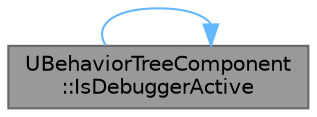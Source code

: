 digraph "UBehaviorTreeComponent::IsDebuggerActive"
{
 // INTERACTIVE_SVG=YES
 // LATEX_PDF_SIZE
  bgcolor="transparent";
  edge [fontname=Helvetica,fontsize=10,labelfontname=Helvetica,labelfontsize=10];
  node [fontname=Helvetica,fontsize=10,shape=box,height=0.2,width=0.4];
  rankdir="LR";
  Node1 [id="Node000001",label="UBehaviorTreeComponent\l::IsDebuggerActive",height=0.2,width=0.4,color="gray40", fillcolor="grey60", style="filled", fontcolor="black",tooltip="check if debugger is currently running and can gather data"];
  Node1 -> Node1 [id="edge1_Node000001_Node000001",color="steelblue1",style="solid",tooltip=" "];
}
